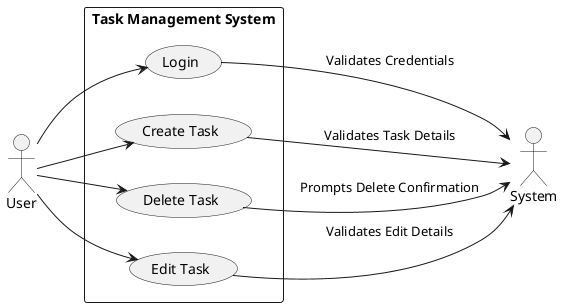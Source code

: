 @startuml
left to right direction

actor User

rectangle "Task Management System" {
    usecase "Login" as UC1
    usecase "Create Task" as UC2
    usecase "Delete Task" as UC3
    usecase "Edit Task" as UC4
}

actor "System" as ValidationSystem

User --> UC1
User --> UC2
User --> UC3
User --> UC4

UC1 --> ValidationSystem : Validates Credentials
UC2 --> ValidationSystem : Validates Task Details
UC4 --> ValidationSystem : Validates Edit Details
UC3 --> ValidationSystem : Prompts Delete Confirmation

@enduml
